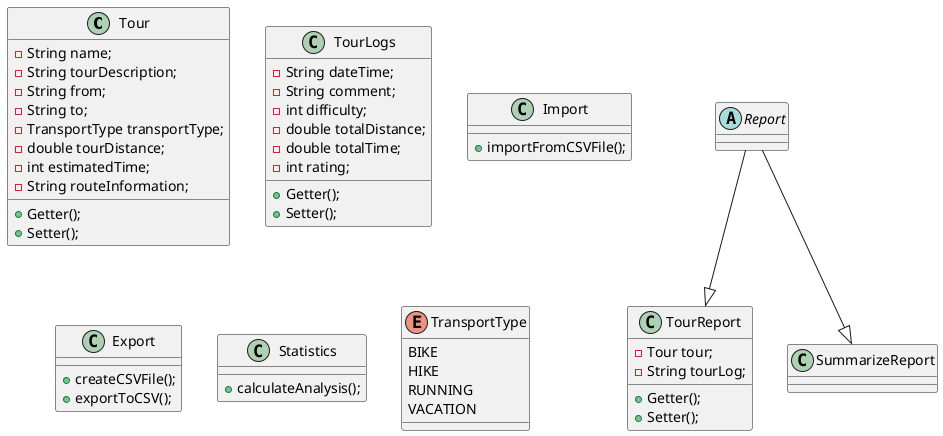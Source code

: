 @startuml
'https://plantuml.com/class-diagram

class Tour {
    -String name;
    -String tourDescription;
    -String from;
    -String to;
    -TransportType transportType;
    -double tourDistance;
    -int estimatedTime;
    -String routeInformation;
    +Getter();
    +Setter();
}

class TourLogs {
    -String dateTime;
    -String comment;
    -int difficulty;
    -double totalDistance;
    -double totalTime;
    -int rating;
    +Getter();
    +Setter();
}

class Import {
    +importFromCSVFile();
}

class Export {
    +createCSVFile();
    +exportToCSV();
}

abstract class Report {

}

class TourReport {
    -Tour tour;
    -String tourLog;
    +Getter();
    +Setter();
}

class SummarizeReport {

}

class Statistics {
    +calculateAnalysis();
}

enum TransportType {
    BIKE
    HIKE
    RUNNING
    VACATION
}

Report --|> SummarizeReport
Report --|> TourReport

@enduml